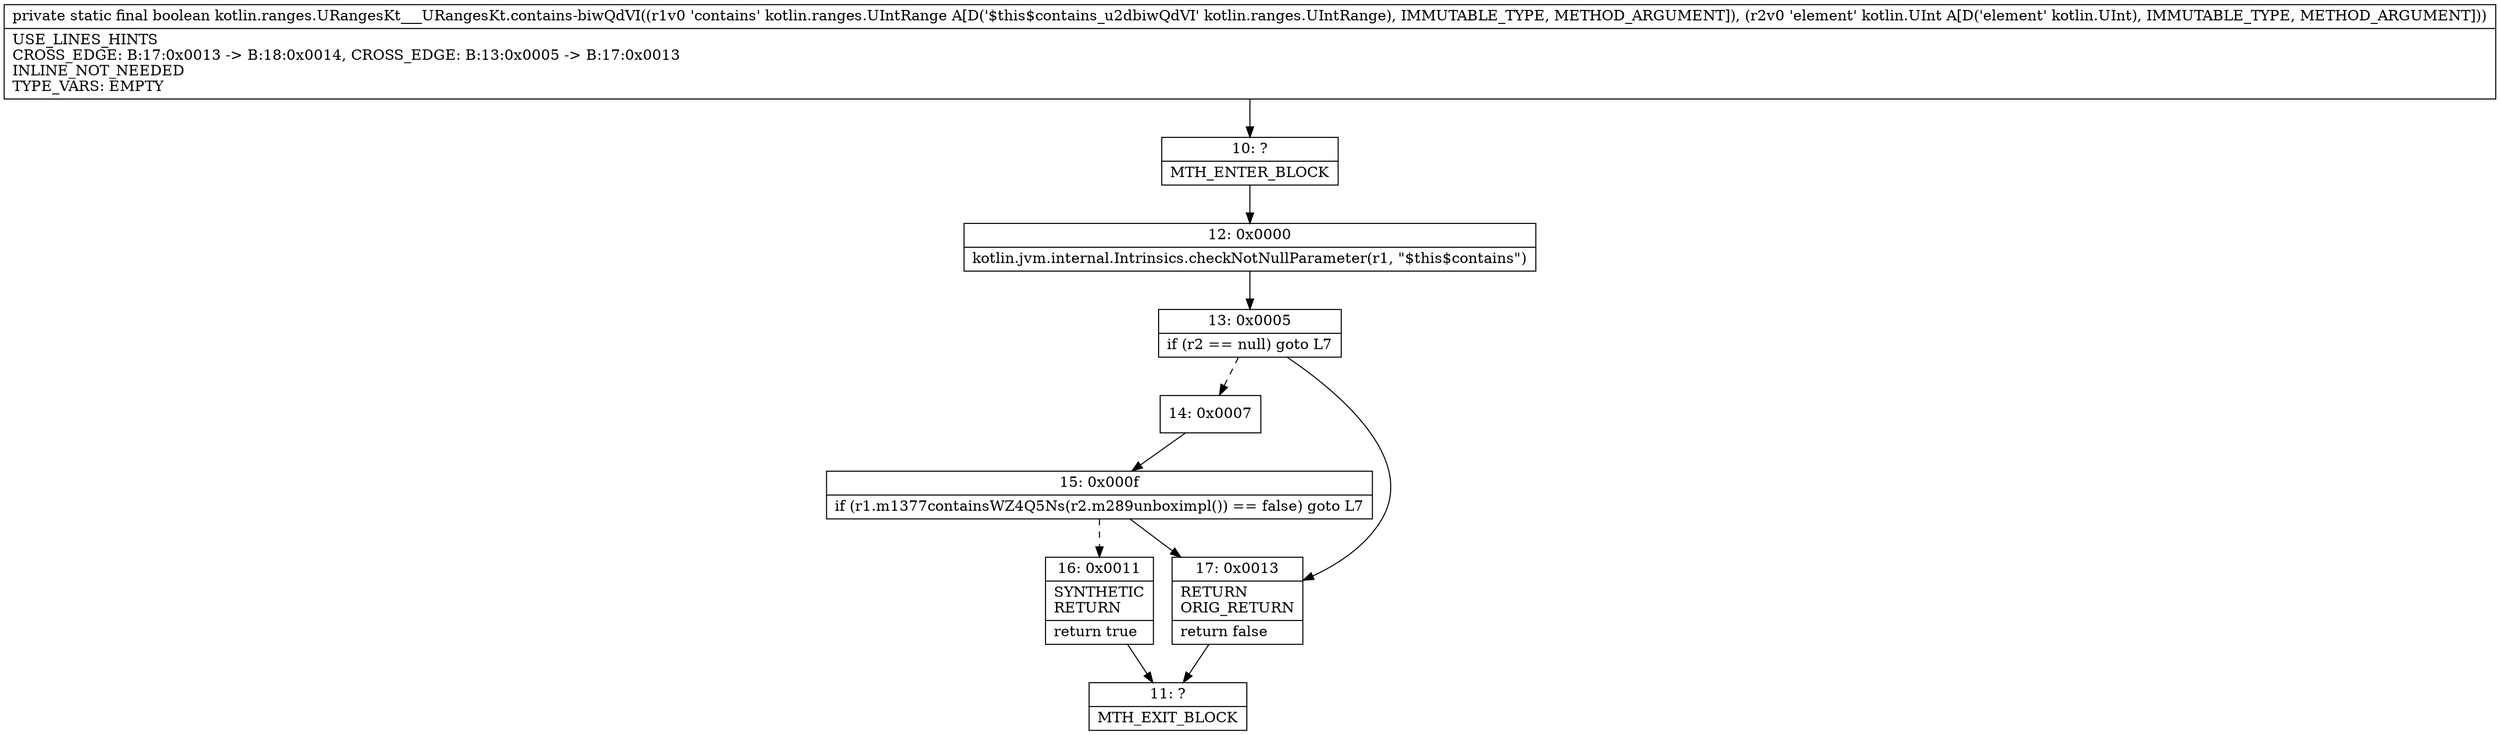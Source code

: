 digraph "CFG forkotlin.ranges.URangesKt___URangesKt.contains\-biwQdVI(Lkotlin\/ranges\/UIntRange;Lkotlin\/UInt;)Z" {
Node_10 [shape=record,label="{10\:\ ?|MTH_ENTER_BLOCK\l}"];
Node_12 [shape=record,label="{12\:\ 0x0000|kotlin.jvm.internal.Intrinsics.checkNotNullParameter(r1, \"$this$contains\")\l}"];
Node_13 [shape=record,label="{13\:\ 0x0005|if (r2 == null) goto L7\l}"];
Node_14 [shape=record,label="{14\:\ 0x0007}"];
Node_15 [shape=record,label="{15\:\ 0x000f|if (r1.m1377containsWZ4Q5Ns(r2.m289unboximpl()) == false) goto L7\l}"];
Node_16 [shape=record,label="{16\:\ 0x0011|SYNTHETIC\lRETURN\l|return true\l}"];
Node_11 [shape=record,label="{11\:\ ?|MTH_EXIT_BLOCK\l}"];
Node_17 [shape=record,label="{17\:\ 0x0013|RETURN\lORIG_RETURN\l|return false\l}"];
MethodNode[shape=record,label="{private static final boolean kotlin.ranges.URangesKt___URangesKt.contains\-biwQdVI((r1v0 'contains' kotlin.ranges.UIntRange A[D('$this$contains_u2dbiwQdVI' kotlin.ranges.UIntRange), IMMUTABLE_TYPE, METHOD_ARGUMENT]), (r2v0 'element' kotlin.UInt A[D('element' kotlin.UInt), IMMUTABLE_TYPE, METHOD_ARGUMENT]))  | USE_LINES_HINTS\lCROSS_EDGE: B:17:0x0013 \-\> B:18:0x0014, CROSS_EDGE: B:13:0x0005 \-\> B:17:0x0013\lINLINE_NOT_NEEDED\lTYPE_VARS: EMPTY\l}"];
MethodNode -> Node_10;Node_10 -> Node_12;
Node_12 -> Node_13;
Node_13 -> Node_14[style=dashed];
Node_13 -> Node_17;
Node_14 -> Node_15;
Node_15 -> Node_16[style=dashed];
Node_15 -> Node_17;
Node_16 -> Node_11;
Node_17 -> Node_11;
}

